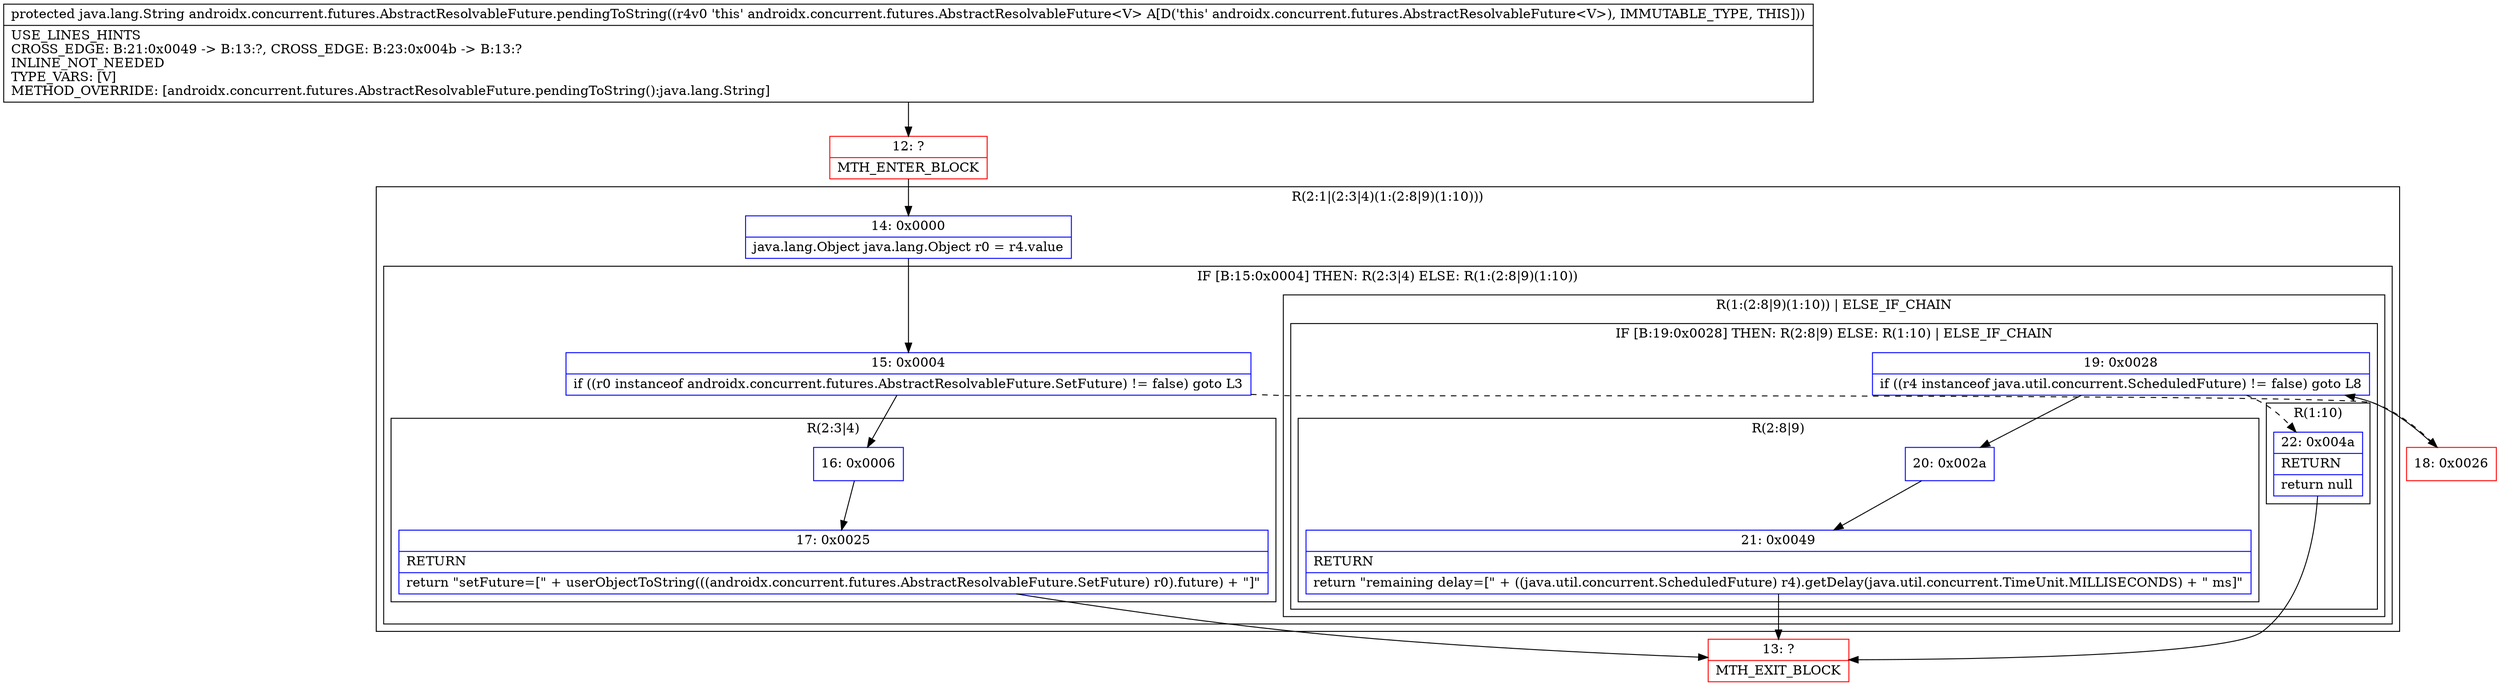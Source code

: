 digraph "CFG forandroidx.concurrent.futures.AbstractResolvableFuture.pendingToString()Ljava\/lang\/String;" {
subgraph cluster_Region_1543153880 {
label = "R(2:1|(2:3|4)(1:(2:8|9)(1:10)))";
node [shape=record,color=blue];
Node_14 [shape=record,label="{14\:\ 0x0000|java.lang.Object java.lang.Object r0 = r4.value\l}"];
subgraph cluster_IfRegion_439201569 {
label = "IF [B:15:0x0004] THEN: R(2:3|4) ELSE: R(1:(2:8|9)(1:10))";
node [shape=record,color=blue];
Node_15 [shape=record,label="{15\:\ 0x0004|if ((r0 instanceof androidx.concurrent.futures.AbstractResolvableFuture.SetFuture) != false) goto L3\l}"];
subgraph cluster_Region_1725561329 {
label = "R(2:3|4)";
node [shape=record,color=blue];
Node_16 [shape=record,label="{16\:\ 0x0006}"];
Node_17 [shape=record,label="{17\:\ 0x0025|RETURN\l|return \"setFuture=[\" + userObjectToString(((androidx.concurrent.futures.AbstractResolvableFuture.SetFuture) r0).future) + \"]\"\l}"];
}
subgraph cluster_Region_578883865 {
label = "R(1:(2:8|9)(1:10)) | ELSE_IF_CHAIN\l";
node [shape=record,color=blue];
subgraph cluster_IfRegion_925326219 {
label = "IF [B:19:0x0028] THEN: R(2:8|9) ELSE: R(1:10) | ELSE_IF_CHAIN\l";
node [shape=record,color=blue];
Node_19 [shape=record,label="{19\:\ 0x0028|if ((r4 instanceof java.util.concurrent.ScheduledFuture) != false) goto L8\l}"];
subgraph cluster_Region_1050953272 {
label = "R(2:8|9)";
node [shape=record,color=blue];
Node_20 [shape=record,label="{20\:\ 0x002a}"];
Node_21 [shape=record,label="{21\:\ 0x0049|RETURN\l|return \"remaining delay=[\" + ((java.util.concurrent.ScheduledFuture) r4).getDelay(java.util.concurrent.TimeUnit.MILLISECONDS) + \" ms]\"\l}"];
}
subgraph cluster_Region_1371576811 {
label = "R(1:10)";
node [shape=record,color=blue];
Node_22 [shape=record,label="{22\:\ 0x004a|RETURN\l|return null\l}"];
}
}
}
}
}
Node_12 [shape=record,color=red,label="{12\:\ ?|MTH_ENTER_BLOCK\l}"];
Node_13 [shape=record,color=red,label="{13\:\ ?|MTH_EXIT_BLOCK\l}"];
Node_18 [shape=record,color=red,label="{18\:\ 0x0026}"];
MethodNode[shape=record,label="{protected java.lang.String androidx.concurrent.futures.AbstractResolvableFuture.pendingToString((r4v0 'this' androidx.concurrent.futures.AbstractResolvableFuture\<V\> A[D('this' androidx.concurrent.futures.AbstractResolvableFuture\<V\>), IMMUTABLE_TYPE, THIS]))  | USE_LINES_HINTS\lCROSS_EDGE: B:21:0x0049 \-\> B:13:?, CROSS_EDGE: B:23:0x004b \-\> B:13:?\lINLINE_NOT_NEEDED\lTYPE_VARS: [V]\lMETHOD_OVERRIDE: [androidx.concurrent.futures.AbstractResolvableFuture.pendingToString():java.lang.String]\l}"];
MethodNode -> Node_12;Node_14 -> Node_15;
Node_15 -> Node_16;
Node_15 -> Node_18[style=dashed];
Node_16 -> Node_17;
Node_17 -> Node_13;
Node_19 -> Node_20;
Node_19 -> Node_22[style=dashed];
Node_20 -> Node_21;
Node_21 -> Node_13;
Node_22 -> Node_13;
Node_12 -> Node_14;
Node_18 -> Node_19;
}

